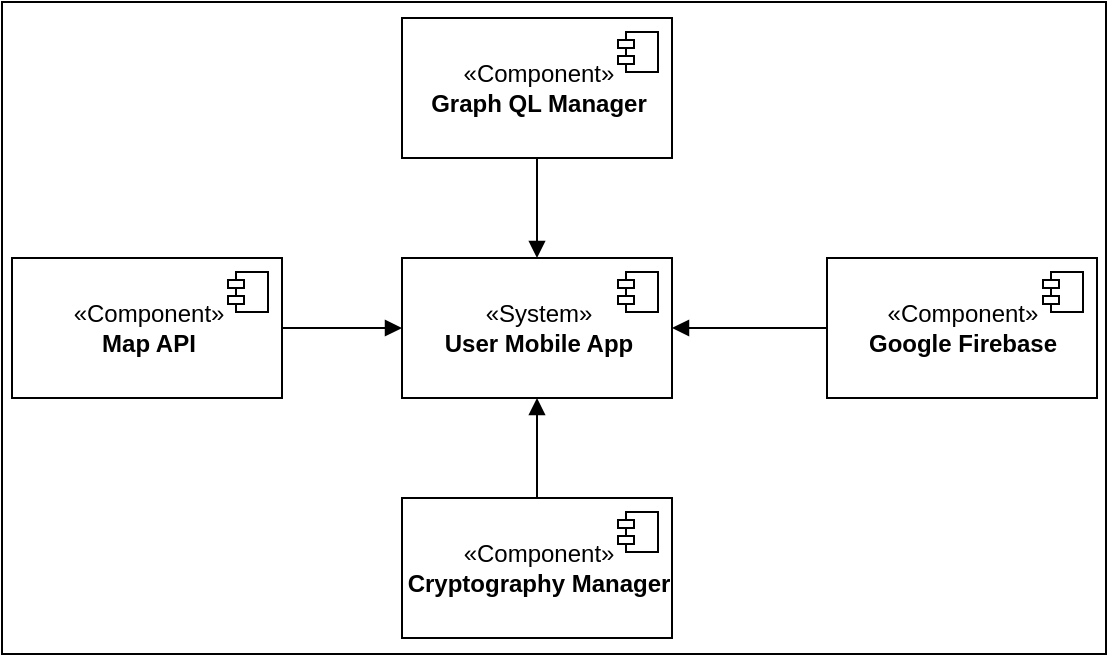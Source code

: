 <mxfile version="12.3.8" type="device" pages="12"><diagram name="User Mobile App" id="c4acf3e9-155e-7222-9cf6-157b1a14988f"><mxGraphModel dx="1210" dy="634" grid="1" gridSize="10" guides="1" tooltips="1" connect="1" arrows="1" fold="1" page="1" pageScale="1" pageWidth="850" pageHeight="1100" background="#ffffff" math="0" shadow="0"><root><mxCell id="0"/><mxCell id="1" parent="0"/><mxCell id="H0kRj5TXKPeF5UX0eho1-12" value="" style="rounded=0;whiteSpace=wrap;html=1;" vertex="1" parent="1"><mxGeometry x="10" y="30" width="552" height="326" as="geometry"/></mxCell><mxCell id="H0kRj5TXKPeF5UX0eho1-1" value="«System»&lt;br&gt;&lt;b&gt;User Mobile App&lt;/b&gt;" style="html=1;" vertex="1" parent="1"><mxGeometry x="210" y="158" width="135" height="70" as="geometry"/></mxCell><mxCell id="H0kRj5TXKPeF5UX0eho1-2" value="" style="shape=component;jettyWidth=8;jettyHeight=4;" vertex="1" parent="H0kRj5TXKPeF5UX0eho1-1"><mxGeometry x="1" width="20" height="20" relative="1" as="geometry"><mxPoint x="-27" y="7" as="offset"/></mxGeometry></mxCell><mxCell id="H0kRj5TXKPeF5UX0eho1-3" value="«Component»&lt;br&gt;&lt;b&gt;Map API&lt;/b&gt;" style="html=1;" vertex="1" parent="1"><mxGeometry x="15" y="158" width="135" height="70" as="geometry"/></mxCell><mxCell id="H0kRj5TXKPeF5UX0eho1-4" value="" style="shape=component;jettyWidth=8;jettyHeight=4;" vertex="1" parent="H0kRj5TXKPeF5UX0eho1-3"><mxGeometry x="1" width="20" height="20" relative="1" as="geometry"><mxPoint x="-27" y="7" as="offset"/></mxGeometry></mxCell><mxCell id="H0kRj5TXKPeF5UX0eho1-5" value="" style="html=1;verticalAlign=bottom;endArrow=block;" edge="1" parent="1" source="H0kRj5TXKPeF5UX0eho1-3" target="H0kRj5TXKPeF5UX0eho1-1"><mxGeometry x="1" y="160" width="80" relative="1" as="geometry"><mxPoint x="200" y="193" as="sourcePoint"/><mxPoint x="280" y="193" as="targetPoint"/><mxPoint x="160" y="150" as="offset"/></mxGeometry></mxCell><mxCell id="H0kRj5TXKPeF5UX0eho1-6" value="«Component»&lt;br&gt;&lt;b&gt;Cryptography Manager&lt;/b&gt;" style="html=1;" vertex="1" parent="1"><mxGeometry x="210" y="278" width="135" height="70" as="geometry"/></mxCell><mxCell id="H0kRj5TXKPeF5UX0eho1-7" value="" style="shape=component;jettyWidth=8;jettyHeight=4;" vertex="1" parent="H0kRj5TXKPeF5UX0eho1-6"><mxGeometry x="1" width="20" height="20" relative="1" as="geometry"><mxPoint x="-27" y="7" as="offset"/></mxGeometry></mxCell><mxCell id="H0kRj5TXKPeF5UX0eho1-8" value="" style="html=1;verticalAlign=bottom;endArrow=block;" edge="1" parent="1" source="H0kRj5TXKPeF5UX0eho1-6" target="H0kRj5TXKPeF5UX0eho1-1"><mxGeometry x="1" y="160" width="80" relative="1" as="geometry"><mxPoint x="160" y="203" as="sourcePoint"/><mxPoint x="220" y="203" as="targetPoint"/><mxPoint x="160" y="150" as="offset"/></mxGeometry></mxCell><mxCell id="H0kRj5TXKPeF5UX0eho1-9" value="«Component»&lt;br&gt;&lt;b&gt;Google Firebase&lt;/b&gt;" style="html=1;" vertex="1" parent="1"><mxGeometry x="422.5" y="158" width="135" height="70" as="geometry"/></mxCell><mxCell id="H0kRj5TXKPeF5UX0eho1-10" value="" style="shape=component;jettyWidth=8;jettyHeight=4;" vertex="1" parent="H0kRj5TXKPeF5UX0eho1-9"><mxGeometry x="1" width="20" height="20" relative="1" as="geometry"><mxPoint x="-27" y="7" as="offset"/></mxGeometry></mxCell><mxCell id="H0kRj5TXKPeF5UX0eho1-11" value="" style="html=1;verticalAlign=bottom;endArrow=block;" edge="1" parent="1" source="H0kRj5TXKPeF5UX0eho1-9" target="H0kRj5TXKPeF5UX0eho1-1"><mxGeometry x="1" y="160" width="80" relative="1" as="geometry"><mxPoint x="420" y="298" as="sourcePoint"/><mxPoint x="480" y="298" as="targetPoint"/><mxPoint x="160" y="150" as="offset"/></mxGeometry></mxCell><mxCell id="r4Swn4mJvFZmeLemt_uO-1" value="«Component»&lt;br&gt;&lt;b&gt;Graph QL Manager&lt;/b&gt;" style="html=1;" vertex="1" parent="1"><mxGeometry x="210" y="38" width="135" height="70" as="geometry"/></mxCell><mxCell id="r4Swn4mJvFZmeLemt_uO-2" value="" style="shape=component;jettyWidth=8;jettyHeight=4;" vertex="1" parent="r4Swn4mJvFZmeLemt_uO-1"><mxGeometry x="1" width="20" height="20" relative="1" as="geometry"><mxPoint x="-27" y="7" as="offset"/></mxGeometry></mxCell><mxCell id="r4Swn4mJvFZmeLemt_uO-3" value="" style="html=1;verticalAlign=bottom;endArrow=block;" edge="1" parent="1" source="r4Swn4mJvFZmeLemt_uO-1" target="H0kRj5TXKPeF5UX0eho1-1"><mxGeometry x="1" y="160" width="80" relative="1" as="geometry"><mxPoint x="160" y="-37" as="sourcePoint"/><mxPoint x="277.5" y="-12" as="targetPoint"/><mxPoint x="160" y="150" as="offset"/></mxGeometry></mxCell></root></mxGraphModel></diagram><diagram id="Jp4hVk8Krec627s_CMEO" name="Authority Web App"><mxGraphModel dx="1210" dy="-474" grid="1" gridSize="10" guides="1" tooltips="1" connect="1" arrows="1" fold="1" page="1" pageScale="1" pageWidth="827" pageHeight="1169" math="0" shadow="0"><root><mxCell id="9VCMCMLRlO4FE40dHToi-0"/><mxCell id="9VCMCMLRlO4FE40dHToi-1" parent="9VCMCMLRlO4FE40dHToi-0"/><mxCell id="OgFhFVjMi0XQBXTMRWv8-0" value="" style="rounded=0;whiteSpace=wrap;html=1;" vertex="1" parent="9VCMCMLRlO4FE40dHToi-1"><mxGeometry x="23" y="1338" width="530" height="90" as="geometry"/></mxCell><mxCell id="OgFhFVjMi0XQBXTMRWv8-1" value="«System»&lt;br&gt;&lt;b&gt;Authority Web App&lt;/b&gt;" style="html=1;" vertex="1" parent="9VCMCMLRlO4FE40dHToi-1"><mxGeometry x="220" y="1348" width="135" height="70" as="geometry"/></mxCell><mxCell id="OgFhFVjMi0XQBXTMRWv8-2" value="" style="shape=component;jettyWidth=8;jettyHeight=4;" vertex="1" parent="OgFhFVjMi0XQBXTMRWv8-1"><mxGeometry x="1" width="20" height="20" relative="1" as="geometry"><mxPoint x="-27" y="7" as="offset"/></mxGeometry></mxCell><mxCell id="OgFhFVjMi0XQBXTMRWv8-6" value="«Component»&lt;br&gt;&lt;b&gt;Cryptography Manager&lt;/b&gt;" style="html=1;" vertex="1" parent="9VCMCMLRlO4FE40dHToi-1"><mxGeometry x="30" y="1348" width="135" height="70" as="geometry"/></mxCell><mxCell id="OgFhFVjMi0XQBXTMRWv8-7" value="" style="shape=component;jettyWidth=8;jettyHeight=4;" vertex="1" parent="OgFhFVjMi0XQBXTMRWv8-6"><mxGeometry x="1" width="20" height="20" relative="1" as="geometry"><mxPoint x="-27" y="7" as="offset"/></mxGeometry></mxCell><mxCell id="OgFhFVjMi0XQBXTMRWv8-8" value="" style="html=1;verticalAlign=bottom;endArrow=block;" edge="1" parent="9VCMCMLRlO4FE40dHToi-1" source="OgFhFVjMi0XQBXTMRWv8-6" target="OgFhFVjMi0XQBXTMRWv8-1"><mxGeometry x="1" y="160" width="80" relative="1" as="geometry"><mxPoint x="170" y="1393" as="sourcePoint"/><mxPoint x="230" y="1393" as="targetPoint"/><mxPoint x="160" y="150" as="offset"/></mxGeometry></mxCell><mxCell id="OgFhFVjMi0XQBXTMRWv8-12" value="«Component»&lt;br&gt;&lt;b&gt;Graph QL Manager&lt;/b&gt;" style="html=1;" vertex="1" parent="9VCMCMLRlO4FE40dHToi-1"><mxGeometry x="410" y="1348" width="135" height="70" as="geometry"/></mxCell><mxCell id="OgFhFVjMi0XQBXTMRWv8-13" value="" style="shape=component;jettyWidth=8;jettyHeight=4;" vertex="1" parent="OgFhFVjMi0XQBXTMRWv8-12"><mxGeometry x="1" width="20" height="20" relative="1" as="geometry"><mxPoint x="-27" y="7" as="offset"/></mxGeometry></mxCell><mxCell id="OgFhFVjMi0XQBXTMRWv8-14" value="" style="html=1;verticalAlign=bottom;endArrow=block;" edge="1" parent="9VCMCMLRlO4FE40dHToi-1" source="OgFhFVjMi0XQBXTMRWv8-12" target="OgFhFVjMi0XQBXTMRWv8-1"><mxGeometry x="1" y="160" width="80" relative="1" as="geometry"><mxPoint x="170" y="1153" as="sourcePoint"/><mxPoint x="287.5" y="1178" as="targetPoint"/><mxPoint x="160" y="150" as="offset"/></mxGeometry></mxCell></root></mxGraphModel></diagram><diagram id="F_fK1R2cmY4ML2AlqBHQ" name="Application Server"><mxGraphModel dx="1210" dy="695" grid="1" gridSize="10" guides="1" tooltips="1" connect="1" arrows="1" fold="1" page="1" pageScale="1" pageWidth="827" pageHeight="1169" math="0" shadow="0"><root><mxCell id="RcVyox0m4Nc2N6bfPyxd-0"/><mxCell id="RcVyox0m4Nc2N6bfPyxd-1" parent="RcVyox0m4Nc2N6bfPyxd-0"/><mxCell id="RcVyox0m4Nc2N6bfPyxd-2" value="" style="rounded=0;whiteSpace=wrap;html=1;" vertex="1" parent="RcVyox0m4Nc2N6bfPyxd-1"><mxGeometry x="10" y="2" width="552" height="326" as="geometry"/></mxCell><mxCell id="RcVyox0m4Nc2N6bfPyxd-3" value="«System»&lt;br&gt;&lt;b&gt;Application Server&lt;/b&gt;" style="html=1;" vertex="1" parent="RcVyox0m4Nc2N6bfPyxd-1"><mxGeometry x="218.5" y="137" width="135" height="70" as="geometry"/></mxCell><mxCell id="RcVyox0m4Nc2N6bfPyxd-4" value="" style="shape=component;jettyWidth=8;jettyHeight=4;" vertex="1" parent="RcVyox0m4Nc2N6bfPyxd-3"><mxGeometry x="1" width="20" height="20" relative="1" as="geometry"><mxPoint x="-27" y="7" as="offset"/></mxGeometry></mxCell><mxCell id="RcVyox0m4Nc2N6bfPyxd-5" value="«Component»&lt;br&gt;&lt;b&gt;Map API&lt;/b&gt;" style="html=1;" vertex="1" parent="RcVyox0m4Nc2N6bfPyxd-1"><mxGeometry x="15" y="90" width="135" height="70" as="geometry"/></mxCell><mxCell id="RcVyox0m4Nc2N6bfPyxd-6" value="" style="shape=component;jettyWidth=8;jettyHeight=4;" vertex="1" parent="RcVyox0m4Nc2N6bfPyxd-5"><mxGeometry x="1" width="20" height="20" relative="1" as="geometry"><mxPoint x="-27" y="7" as="offset"/></mxGeometry></mxCell><mxCell id="RcVyox0m4Nc2N6bfPyxd-7" value="" style="html=1;verticalAlign=bottom;endArrow=block;" edge="1" parent="RcVyox0m4Nc2N6bfPyxd-1" source="RcVyox0m4Nc2N6bfPyxd-5" target="RcVyox0m4Nc2N6bfPyxd-3"><mxGeometry x="1" y="160" width="80" relative="1" as="geometry"><mxPoint x="200" y="163" as="sourcePoint"/><mxPoint x="280" y="163" as="targetPoint"/><mxPoint x="160" y="150" as="offset"/></mxGeometry></mxCell><mxCell id="RcVyox0m4Nc2N6bfPyxd-8" value="«Component»&lt;br&gt;&lt;b&gt;Cryptography Manager&lt;/b&gt;" style="html=1;" vertex="1" parent="RcVyox0m4Nc2N6bfPyxd-1"><mxGeometry x="218.5" y="250" width="135" height="70" as="geometry"/></mxCell><mxCell id="RcVyox0m4Nc2N6bfPyxd-9" value="" style="shape=component;jettyWidth=8;jettyHeight=4;" vertex="1" parent="RcVyox0m4Nc2N6bfPyxd-8"><mxGeometry x="1" width="20" height="20" relative="1" as="geometry"><mxPoint x="-27" y="7" as="offset"/></mxGeometry></mxCell><mxCell id="RcVyox0m4Nc2N6bfPyxd-10" value="" style="html=1;verticalAlign=bottom;endArrow=block;" edge="1" parent="RcVyox0m4Nc2N6bfPyxd-1" source="RcVyox0m4Nc2N6bfPyxd-8" target="RcVyox0m4Nc2N6bfPyxd-3"><mxGeometry x="1" y="160" width="80" relative="1" as="geometry"><mxPoint x="160" y="173" as="sourcePoint"/><mxPoint x="220" y="173" as="targetPoint"/><mxPoint x="160" y="150" as="offset"/></mxGeometry></mxCell><mxCell id="RcVyox0m4Nc2N6bfPyxd-11" value="«Component»&lt;br&gt;&lt;b&gt;Google Firebase&lt;/b&gt;" style="html=1;" vertex="1" parent="RcVyox0m4Nc2N6bfPyxd-1"><mxGeometry x="422" y="90" width="135" height="70" as="geometry"/></mxCell><mxCell id="RcVyox0m4Nc2N6bfPyxd-12" value="" style="shape=component;jettyWidth=8;jettyHeight=4;" vertex="1" parent="RcVyox0m4Nc2N6bfPyxd-11"><mxGeometry x="1" width="20" height="20" relative="1" as="geometry"><mxPoint x="-27" y="7" as="offset"/></mxGeometry></mxCell><mxCell id="RcVyox0m4Nc2N6bfPyxd-13" value="" style="html=1;verticalAlign=bottom;endArrow=block;" edge="1" parent="RcVyox0m4Nc2N6bfPyxd-1" source="RcVyox0m4Nc2N6bfPyxd-11" target="RcVyox0m4Nc2N6bfPyxd-3"><mxGeometry x="1" y="160" width="80" relative="1" as="geometry"><mxPoint x="420" y="268" as="sourcePoint"/><mxPoint x="480" y="268" as="targetPoint"/><mxPoint x="160" y="150" as="offset"/></mxGeometry></mxCell><mxCell id="RcVyox0m4Nc2N6bfPyxd-14" value="«Component»&lt;br&gt;&lt;b&gt;Graph QL Manager&lt;/b&gt;" style="html=1;" vertex="1" parent="RcVyox0m4Nc2N6bfPyxd-1"><mxGeometry x="277" y="8" width="135" height="70" as="geometry"/></mxCell><mxCell id="RcVyox0m4Nc2N6bfPyxd-15" value="" style="shape=component;jettyWidth=8;jettyHeight=4;" vertex="1" parent="RcVyox0m4Nc2N6bfPyxd-14"><mxGeometry x="1" width="20" height="20" relative="1" as="geometry"><mxPoint x="-27" y="7" as="offset"/></mxGeometry></mxCell><mxCell id="RcVyox0m4Nc2N6bfPyxd-16" value="" style="html=1;verticalAlign=bottom;endArrow=block;" edge="1" parent="RcVyox0m4Nc2N6bfPyxd-1" source="RcVyox0m4Nc2N6bfPyxd-14" target="RcVyox0m4Nc2N6bfPyxd-3"><mxGeometry x="1" y="160" width="80" relative="1" as="geometry"><mxPoint x="160" y="-67" as="sourcePoint"/><mxPoint x="277.5" y="-42" as="targetPoint"/><mxPoint x="160" y="150" as="offset"/></mxGeometry></mxCell><mxCell id="RcVyox0m4Nc2N6bfPyxd-17" value="«Component»&lt;br&gt;&lt;b&gt;Certification Verifier&lt;/b&gt;" style="html=1;" vertex="1" parent="RcVyox0m4Nc2N6bfPyxd-1"><mxGeometry x="422" y="172" width="135" height="70" as="geometry"/></mxCell><mxCell id="RcVyox0m4Nc2N6bfPyxd-18" value="" style="shape=component;jettyWidth=8;jettyHeight=4;" vertex="1" parent="RcVyox0m4Nc2N6bfPyxd-17"><mxGeometry x="1" width="20" height="20" relative="1" as="geometry"><mxPoint x="-27" y="7" as="offset"/></mxGeometry></mxCell><mxCell id="RcVyox0m4Nc2N6bfPyxd-19" value="«Component»&lt;br&gt;&lt;b&gt;SPID&lt;/b&gt;" style="html=1;" vertex="1" parent="RcVyox0m4Nc2N6bfPyxd-1"><mxGeometry x="15" y="8" width="125" height="70" as="geometry"/></mxCell><mxCell id="RcVyox0m4Nc2N6bfPyxd-20" value="" style="shape=component;jettyWidth=8;jettyHeight=4;" vertex="1" parent="RcVyox0m4Nc2N6bfPyxd-19"><mxGeometry x="1" width="20" height="20" relative="1" as="geometry"><mxPoint x="-27" y="7" as="offset"/></mxGeometry></mxCell><mxCell id="RcVyox0m4Nc2N6bfPyxd-21" value="«Component»&lt;br&gt;&lt;b&gt;Licence Plate Verifier&lt;/b&gt;" style="html=1;" vertex="1" parent="RcVyox0m4Nc2N6bfPyxd-1"><mxGeometry x="15" y="172" width="135" height="70" as="geometry"/></mxCell><mxCell id="RcVyox0m4Nc2N6bfPyxd-22" value="" style="shape=component;jettyWidth=8;jettyHeight=4;" vertex="1" parent="RcVyox0m4Nc2N6bfPyxd-21"><mxGeometry x="1" width="20" height="20" relative="1" as="geometry"><mxPoint x="-27" y="7" as="offset"/></mxGeometry></mxCell><mxCell id="RcVyox0m4Nc2N6bfPyxd-23" value="«Component»&lt;br&gt;&lt;b&gt;Police State Verifier API&lt;/b&gt;" style="html=1;" vertex="1" parent="RcVyox0m4Nc2N6bfPyxd-1"><mxGeometry x="15" y="253" width="135" height="70" as="geometry"/></mxCell><mxCell id="RcVyox0m4Nc2N6bfPyxd-24" value="" style="shape=component;jettyWidth=8;jettyHeight=4;" vertex="1" parent="RcVyox0m4Nc2N6bfPyxd-23"><mxGeometry x="1" width="20" height="20" relative="1" as="geometry"><mxPoint x="-27" y="7" as="offset"/></mxGeometry></mxCell><mxCell id="RcVyox0m4Nc2N6bfPyxd-25" value="«Component»&lt;br&gt;&lt;b&gt;DB Request&lt;/b&gt;" style="html=1;" vertex="1" parent="RcVyox0m4Nc2N6bfPyxd-1"><mxGeometry x="422" y="8" width="135" height="70" as="geometry"/></mxCell><mxCell id="RcVyox0m4Nc2N6bfPyxd-26" value="" style="shape=component;jettyWidth=8;jettyHeight=4;" vertex="1" parent="RcVyox0m4Nc2N6bfPyxd-25"><mxGeometry x="1" width="20" height="20" relative="1" as="geometry"><mxPoint x="-27" y="7" as="offset"/></mxGeometry></mxCell><mxCell id="RcVyox0m4Nc2N6bfPyxd-27" value="«Component»&lt;br&gt;&lt;b&gt;AU10TIX&lt;/b&gt;" style="html=1;" vertex="1" parent="RcVyox0m4Nc2N6bfPyxd-1"><mxGeometry x="150" y="8" width="115" height="70" as="geometry"/></mxCell><mxCell id="RcVyox0m4Nc2N6bfPyxd-28" value="" style="shape=component;jettyWidth=8;jettyHeight=4;" vertex="1" parent="RcVyox0m4Nc2N6bfPyxd-27"><mxGeometry x="1" width="20" height="20" relative="1" as="geometry"><mxPoint x="-27" y="7" as="offset"/></mxGeometry></mxCell><mxCell id="RcVyox0m4Nc2N6bfPyxd-29" value="«Component»&lt;br&gt;&lt;b&gt;Municipality Data&lt;/b&gt;" style="html=1;" vertex="1" parent="RcVyox0m4Nc2N6bfPyxd-1"><mxGeometry x="422" y="254" width="135" height="70" as="geometry"/></mxCell><mxCell id="RcVyox0m4Nc2N6bfPyxd-30" value="" style="shape=component;jettyWidth=8;jettyHeight=4;" vertex="1" parent="RcVyox0m4Nc2N6bfPyxd-29"><mxGeometry x="1" width="20" height="20" relative="1" as="geometry"><mxPoint x="-27" y="7" as="offset"/></mxGeometry></mxCell><mxCell id="RcVyox0m4Nc2N6bfPyxd-31" value="" style="html=1;verticalAlign=bottom;endArrow=block;" edge="1" parent="RcVyox0m4Nc2N6bfPyxd-1" source="RcVyox0m4Nc2N6bfPyxd-25" target="RcVyox0m4Nc2N6bfPyxd-3"><mxGeometry x="1" y="160" width="80" relative="1" as="geometry"><mxPoint x="334.958" y="88" as="sourcePoint"/><mxPoint x="307.042" y="138" as="targetPoint"/><mxPoint x="160" y="150" as="offset"/></mxGeometry></mxCell><mxCell id="RcVyox0m4Nc2N6bfPyxd-32" value="" style="html=1;verticalAlign=bottom;endArrow=block;" edge="1" parent="RcVyox0m4Nc2N6bfPyxd-1" source="RcVyox0m4Nc2N6bfPyxd-27" target="RcVyox0m4Nc2N6bfPyxd-3"><mxGeometry x="1" y="160" width="80" relative="1" as="geometry"><mxPoint x="344.958" y="98" as="sourcePoint"/><mxPoint x="317.042" y="148" as="targetPoint"/><mxPoint x="160" y="150" as="offset"/></mxGeometry></mxCell><mxCell id="RcVyox0m4Nc2N6bfPyxd-33" value="" style="html=1;verticalAlign=bottom;endArrow=block;" edge="1" parent="RcVyox0m4Nc2N6bfPyxd-1" source="RcVyox0m4Nc2N6bfPyxd-19" target="RcVyox0m4Nc2N6bfPyxd-3"><mxGeometry x="1" y="160" width="80" relative="1" as="geometry"><mxPoint x="354.958" y="108" as="sourcePoint"/><mxPoint x="327.042" y="158" as="targetPoint"/><mxPoint x="160" y="150" as="offset"/></mxGeometry></mxCell><mxCell id="RcVyox0m4Nc2N6bfPyxd-34" value="" style="html=1;verticalAlign=bottom;endArrow=block;" edge="1" parent="RcVyox0m4Nc2N6bfPyxd-1" source="RcVyox0m4Nc2N6bfPyxd-17" target="RcVyox0m4Nc2N6bfPyxd-3"><mxGeometry x="1" y="160" width="80" relative="1" as="geometry"><mxPoint x="364.958" y="118" as="sourcePoint"/><mxPoint x="337.042" y="168" as="targetPoint"/><mxPoint x="160" y="150" as="offset"/></mxGeometry></mxCell><mxCell id="RcVyox0m4Nc2N6bfPyxd-35" value="" style="html=1;verticalAlign=bottom;endArrow=block;" edge="1" parent="RcVyox0m4Nc2N6bfPyxd-1" source="RcVyox0m4Nc2N6bfPyxd-29" target="RcVyox0m4Nc2N6bfPyxd-3"><mxGeometry x="1" y="160" width="80" relative="1" as="geometry"><mxPoint x="374.958" y="128" as="sourcePoint"/><mxPoint x="347.042" y="178" as="targetPoint"/><mxPoint x="160" y="150" as="offset"/></mxGeometry></mxCell><mxCell id="RcVyox0m4Nc2N6bfPyxd-36" value="" style="html=1;verticalAlign=bottom;endArrow=block;" edge="1" parent="RcVyox0m4Nc2N6bfPyxd-1" source="RcVyox0m4Nc2N6bfPyxd-23" target="RcVyox0m4Nc2N6bfPyxd-3"><mxGeometry x="1" y="160" width="80" relative="1" as="geometry"><mxPoint x="384.958" y="138" as="sourcePoint"/><mxPoint x="357.042" y="188" as="targetPoint"/><mxPoint x="160" y="150" as="offset"/></mxGeometry></mxCell><mxCell id="RcVyox0m4Nc2N6bfPyxd-37" value="" style="html=1;verticalAlign=bottom;endArrow=block;" edge="1" parent="RcVyox0m4Nc2N6bfPyxd-1" source="RcVyox0m4Nc2N6bfPyxd-21" target="RcVyox0m4Nc2N6bfPyxd-3"><mxGeometry x="1" y="160" width="80" relative="1" as="geometry"><mxPoint x="394.958" y="148" as="sourcePoint"/><mxPoint x="367.042" y="198" as="targetPoint"/><mxPoint x="160" y="150" as="offset"/></mxGeometry></mxCell></root></mxGraphModel></diagram><diagram id="cyPqu4yAPmG0bb5vhOM8" name="Graph QL"><mxGraphModel dx="1210" dy="695" grid="1" gridSize="10" guides="1" tooltips="1" connect="1" arrows="1" fold="1" page="1" pageScale="1" pageWidth="827" pageHeight="1169" math="0" shadow="0"><root><mxCell id="Dh6DxO4tWyMPdMiTo54s-0"/><mxCell id="Dh6DxO4tWyMPdMiTo54s-1" parent="Dh6DxO4tWyMPdMiTo54s-0"/><mxCell id="uOyP5I1mt1FEH_CFXQU_-0" value="" style="rounded=0;whiteSpace=wrap;html=1;" vertex="1" parent="Dh6DxO4tWyMPdMiTo54s-1"><mxGeometry x="7" y="30" width="540" height="326" as="geometry"/></mxCell><mxCell id="uOyP5I1mt1FEH_CFXQU_-1" value="«Component»&lt;br&gt;&lt;b&gt;Graph QL Manager&lt;/b&gt;" style="html=1;" vertex="1" parent="Dh6DxO4tWyMPdMiTo54s-1"><mxGeometry x="210" y="158" width="135" height="70" as="geometry"/></mxCell><mxCell id="uOyP5I1mt1FEH_CFXQU_-2" value="" style="shape=component;jettyWidth=8;jettyHeight=4;" vertex="1" parent="uOyP5I1mt1FEH_CFXQU_-1"><mxGeometry x="1" width="20" height="20" relative="1" as="geometry"><mxPoint x="-27" y="7" as="offset"/></mxGeometry></mxCell><mxCell id="uOyP5I1mt1FEH_CFXQU_-3" value="«System»&lt;br&gt;&lt;b&gt;Application Server&lt;/b&gt;" style="html=1;" vertex="1" parent="Dh6DxO4tWyMPdMiTo54s-1"><mxGeometry x="15" y="158" width="135" height="70" as="geometry"/></mxCell><mxCell id="uOyP5I1mt1FEH_CFXQU_-4" value="" style="shape=component;jettyWidth=8;jettyHeight=4;" vertex="1" parent="uOyP5I1mt1FEH_CFXQU_-3"><mxGeometry x="1" width="20" height="20" relative="1" as="geometry"><mxPoint x="-27" y="7" as="offset"/></mxGeometry></mxCell><mxCell id="uOyP5I1mt1FEH_CFXQU_-6" value="«System»&lt;br&gt;&lt;b&gt;User Mobile App&lt;/b&gt;" style="html=1;" vertex="1" parent="Dh6DxO4tWyMPdMiTo54s-1"><mxGeometry x="210" y="278" width="135" height="70" as="geometry"/></mxCell><mxCell id="uOyP5I1mt1FEH_CFXQU_-7" value="" style="shape=component;jettyWidth=8;jettyHeight=4;" vertex="1" parent="uOyP5I1mt1FEH_CFXQU_-6"><mxGeometry x="1" width="20" height="20" relative="1" as="geometry"><mxPoint x="-27" y="7" as="offset"/></mxGeometry></mxCell><mxCell id="uOyP5I1mt1FEH_CFXQU_-9" value="«Subsystemt»&lt;br&gt;&lt;b&gt;DBMS&lt;/b&gt;" style="html=1;" vertex="1" parent="Dh6DxO4tWyMPdMiTo54s-1"><mxGeometry x="405" y="158" width="135" height="70" as="geometry"/></mxCell><mxCell id="uOyP5I1mt1FEH_CFXQU_-10" value="" style="shape=component;jettyWidth=8;jettyHeight=4;" vertex="1" parent="uOyP5I1mt1FEH_CFXQU_-9"><mxGeometry x="1" width="20" height="20" relative="1" as="geometry"><mxPoint x="-27" y="7" as="offset"/></mxGeometry></mxCell><mxCell id="uOyP5I1mt1FEH_CFXQU_-12" value="«System»&lt;br&gt;&lt;b&gt;Authority Web App&lt;/b&gt;" style="html=1;" vertex="1" parent="Dh6DxO4tWyMPdMiTo54s-1"><mxGeometry x="210" y="38" width="135" height="70" as="geometry"/></mxCell><mxCell id="uOyP5I1mt1FEH_CFXQU_-13" value="" style="shape=component;jettyWidth=8;jettyHeight=4;" vertex="1" parent="uOyP5I1mt1FEH_CFXQU_-12"><mxGeometry x="1" width="20" height="20" relative="1" as="geometry"><mxPoint x="-27" y="7" as="offset"/></mxGeometry></mxCell><mxCell id="x_555sSZBKgAXp-_3nyk-0" value="" style="endArrow=classic;html=1;" edge="1" parent="Dh6DxO4tWyMPdMiTo54s-1" source="uOyP5I1mt1FEH_CFXQU_-1" target="uOyP5I1mt1FEH_CFXQU_-6"><mxGeometry width="50" height="50" relative="1" as="geometry"><mxPoint x="-110" y="180" as="sourcePoint"/><mxPoint x="-60" y="130" as="targetPoint"/></mxGeometry></mxCell><mxCell id="x_555sSZBKgAXp-_3nyk-1" value="" style="endArrow=classic;html=1;" edge="1" parent="Dh6DxO4tWyMPdMiTo54s-1" source="uOyP5I1mt1FEH_CFXQU_-1" target="uOyP5I1mt1FEH_CFXQU_-9"><mxGeometry width="50" height="50" relative="1" as="geometry"><mxPoint x="-100" y="190" as="sourcePoint"/><mxPoint x="-50" y="140" as="targetPoint"/></mxGeometry></mxCell><mxCell id="x_555sSZBKgAXp-_3nyk-2" value="" style="endArrow=classic;html=1;" edge="1" parent="Dh6DxO4tWyMPdMiTo54s-1" source="uOyP5I1mt1FEH_CFXQU_-1" target="uOyP5I1mt1FEH_CFXQU_-12"><mxGeometry width="50" height="50" relative="1" as="geometry"><mxPoint x="-90" y="200" as="sourcePoint"/><mxPoint x="-40" y="150" as="targetPoint"/></mxGeometry></mxCell><mxCell id="x_555sSZBKgAXp-_3nyk-3" value="" style="endArrow=classic;html=1;" edge="1" parent="Dh6DxO4tWyMPdMiTo54s-1" source="uOyP5I1mt1FEH_CFXQU_-1" target="uOyP5I1mt1FEH_CFXQU_-3"><mxGeometry width="50" height="50" relative="1" as="geometry"><mxPoint x="-80" y="210" as="sourcePoint"/><mxPoint x="-30" y="160" as="targetPoint"/></mxGeometry></mxCell></root></mxGraphModel></diagram><diagram id="2CKZxuGgiLZMgf627w7W" name="Google Firebase"><mxGraphModel dx="1210" dy="-474" grid="1" gridSize="10" guides="1" tooltips="1" connect="1" arrows="1" fold="1" page="1" pageScale="1" pageWidth="827" pageHeight="1169" math="0" shadow="0"><root><mxCell id="BSZ_hOToc-W5emC3thAe-0"/><mxCell id="BSZ_hOToc-W5emC3thAe-1" parent="BSZ_hOToc-W5emC3thAe-0"/><mxCell id="URMOB3d0ekbqZTlcX43q-0" value="" style="rounded=0;whiteSpace=wrap;html=1;" vertex="1" parent="BSZ_hOToc-W5emC3thAe-1"><mxGeometry x="23" y="1338" width="337" height="90" as="geometry"/></mxCell><mxCell id="URMOB3d0ekbqZTlcX43q-1" value="«Component»&lt;br&gt;&lt;b&gt;Notification Manager&lt;/b&gt;" style="html=1;" vertex="1" parent="BSZ_hOToc-W5emC3thAe-1"><mxGeometry x="220" y="1348" width="135" height="70" as="geometry"/></mxCell><mxCell id="URMOB3d0ekbqZTlcX43q-2" value="" style="shape=component;jettyWidth=8;jettyHeight=4;" vertex="1" parent="URMOB3d0ekbqZTlcX43q-1"><mxGeometry x="1" width="20" height="20" relative="1" as="geometry"><mxPoint x="-27" y="7" as="offset"/></mxGeometry></mxCell><mxCell id="URMOB3d0ekbqZTlcX43q-3" value="«Component»&lt;br&gt;&lt;b&gt;Google Firebase&lt;/b&gt;" style="html=1;" vertex="1" parent="BSZ_hOToc-W5emC3thAe-1"><mxGeometry x="30" y="1348" width="135" height="70" as="geometry"/></mxCell><mxCell id="URMOB3d0ekbqZTlcX43q-4" value="" style="shape=component;jettyWidth=8;jettyHeight=4;" vertex="1" parent="URMOB3d0ekbqZTlcX43q-3"><mxGeometry x="1" width="20" height="20" relative="1" as="geometry"><mxPoint x="-27" y="7" as="offset"/></mxGeometry></mxCell><mxCell id="URMOB3d0ekbqZTlcX43q-5" value="" style="html=1;verticalAlign=bottom;endArrow=block;" edge="1" parent="BSZ_hOToc-W5emC3thAe-1" source="URMOB3d0ekbqZTlcX43q-3" target="URMOB3d0ekbqZTlcX43q-1"><mxGeometry x="1" y="160" width="80" relative="1" as="geometry"><mxPoint x="170" y="1393" as="sourcePoint"/><mxPoint x="230" y="1393" as="targetPoint"/><mxPoint x="160" y="150" as="offset"/></mxGeometry></mxCell></root></mxGraphModel></diagram><diagram id="WvY80LD9NQpkSabhdsGi" name="Notification Manager"><mxGraphModel dx="1210" dy="695" grid="1" gridSize="10" guides="1" tooltips="1" connect="1" arrows="1" fold="1" page="1" pageScale="1" pageWidth="827" pageHeight="1169" math="0" shadow="0"><root><mxCell id="tkGUYRc0PSVKzyCrf7v7-0"/><mxCell id="tkGUYRc0PSVKzyCrf7v7-1" parent="tkGUYRc0PSVKzyCrf7v7-0"/><mxCell id="OF9agcZZipQuLQMVb6Uo-0" value="" style="rounded=0;whiteSpace=wrap;html=1;" vertex="1" parent="tkGUYRc0PSVKzyCrf7v7-1"><mxGeometry x="7" y="33" width="540" height="200" as="geometry"/></mxCell><mxCell id="OF9agcZZipQuLQMVb6Uo-1" value="«Component»&lt;br&gt;&lt;b&gt;Notification Manager&lt;/b&gt;" style="html=1;" vertex="1" parent="tkGUYRc0PSVKzyCrf7v7-1"><mxGeometry x="210" y="158" width="135" height="70" as="geometry"/></mxCell><mxCell id="OF9agcZZipQuLQMVb6Uo-2" value="" style="shape=component;jettyWidth=8;jettyHeight=4;" vertex="1" parent="OF9agcZZipQuLQMVb6Uo-1"><mxGeometry x="1" width="20" height="20" relative="1" as="geometry"><mxPoint x="-27" y="7" as="offset"/></mxGeometry></mxCell><mxCell id="OF9agcZZipQuLQMVb6Uo-3" value="«Component»&lt;br&gt;&lt;b&gt;Violation Manager&lt;/b&gt;" style="html=1;" vertex="1" parent="tkGUYRc0PSVKzyCrf7v7-1"><mxGeometry x="15" y="158" width="135" height="70" as="geometry"/></mxCell><mxCell id="OF9agcZZipQuLQMVb6Uo-4" value="" style="shape=component;jettyWidth=8;jettyHeight=4;" vertex="1" parent="OF9agcZZipQuLQMVb6Uo-3"><mxGeometry x="1" width="20" height="20" relative="1" as="geometry"><mxPoint x="-27" y="7" as="offset"/></mxGeometry></mxCell><mxCell id="OF9agcZZipQuLQMVb6Uo-7" value="«Component»&lt;br&gt;&lt;b&gt;Suggestions Manager&lt;/b&gt;" style="html=1;" vertex="1" parent="tkGUYRc0PSVKzyCrf7v7-1"><mxGeometry x="405" y="158" width="135" height="70" as="geometry"/></mxCell><mxCell id="OF9agcZZipQuLQMVb6Uo-8" value="" style="shape=component;jettyWidth=8;jettyHeight=4;" vertex="1" parent="OF9agcZZipQuLQMVb6Uo-7"><mxGeometry x="1" width="20" height="20" relative="1" as="geometry"><mxPoint x="-27" y="7" as="offset"/></mxGeometry></mxCell><mxCell id="OF9agcZZipQuLQMVb6Uo-9" value="«Component»&lt;br&gt;&lt;b&gt;Violation Verifier&lt;/b&gt;" style="html=1;" vertex="1" parent="tkGUYRc0PSVKzyCrf7v7-1"><mxGeometry x="210" y="38" width="135" height="70" as="geometry"/></mxCell><mxCell id="OF9agcZZipQuLQMVb6Uo-10" value="" style="shape=component;jettyWidth=8;jettyHeight=4;" vertex="1" parent="OF9agcZZipQuLQMVb6Uo-9"><mxGeometry x="1" width="20" height="20" relative="1" as="geometry"><mxPoint x="-27" y="7" as="offset"/></mxGeometry></mxCell><mxCell id="OF9agcZZipQuLQMVb6Uo-12" value="" style="endArrow=classic;html=1;" edge="1" parent="tkGUYRc0PSVKzyCrf7v7-1" source="OF9agcZZipQuLQMVb6Uo-1" target="OF9agcZZipQuLQMVb6Uo-7"><mxGeometry width="50" height="50" relative="1" as="geometry"><mxPoint x="-100" y="190" as="sourcePoint"/><mxPoint x="-50" y="140" as="targetPoint"/></mxGeometry></mxCell><mxCell id="OF9agcZZipQuLQMVb6Uo-13" value="" style="endArrow=classic;html=1;" edge="1" parent="tkGUYRc0PSVKzyCrf7v7-1" source="OF9agcZZipQuLQMVb6Uo-1" target="OF9agcZZipQuLQMVb6Uo-9"><mxGeometry width="50" height="50" relative="1" as="geometry"><mxPoint x="-90" y="200" as="sourcePoint"/><mxPoint x="-40" y="150" as="targetPoint"/></mxGeometry></mxCell><mxCell id="OF9agcZZipQuLQMVb6Uo-14" value="" style="endArrow=classic;html=1;" edge="1" parent="tkGUYRc0PSVKzyCrf7v7-1" source="OF9agcZZipQuLQMVb6Uo-1" target="OF9agcZZipQuLQMVb6Uo-3"><mxGeometry width="50" height="50" relative="1" as="geometry"><mxPoint x="-80" y="210" as="sourcePoint"/><mxPoint x="-30" y="160" as="targetPoint"/></mxGeometry></mxCell></root></mxGraphModel></diagram><diagram id="-kUzCwjs7tDFhyNCUt8D" name="AWS Manager"><mxGraphModel dx="1210" dy="-474" grid="1" gridSize="10" guides="1" tooltips="1" connect="1" arrows="1" fold="1" page="1" pageScale="1" pageWidth="827" pageHeight="1169" math="0" shadow="0"><root><mxCell id="t6V3fgNnHiLNxk3WrEnp-0"/><mxCell id="t6V3fgNnHiLNxk3WrEnp-1" parent="t6V3fgNnHiLNxk3WrEnp-0"/><mxCell id="t6V3fgNnHiLNxk3WrEnp-2" value="" style="rounded=0;whiteSpace=wrap;html=1;" vertex="1" parent="t6V3fgNnHiLNxk3WrEnp-1"><mxGeometry x="23" y="1338" width="530" height="90" as="geometry"/></mxCell><mxCell id="t6V3fgNnHiLNxk3WrEnp-3" value="«Component»&lt;br&gt;&lt;b&gt;AWS Manager&lt;/b&gt;" style="html=1;" vertex="1" parent="t6V3fgNnHiLNxk3WrEnp-1"><mxGeometry x="220" y="1348" width="135" height="70" as="geometry"/></mxCell><mxCell id="t6V3fgNnHiLNxk3WrEnp-4" value="" style="shape=component;jettyWidth=8;jettyHeight=4;" vertex="1" parent="t6V3fgNnHiLNxk3WrEnp-3"><mxGeometry x="1" width="20" height="20" relative="1" as="geometry"><mxPoint x="-27" y="7" as="offset"/></mxGeometry></mxCell><mxCell id="t6V3fgNnHiLNxk3WrEnp-5" value="«Component»&lt;br&gt;&lt;b&gt;Suggestions Inferral&lt;br&gt;Engine&lt;/b&gt;" style="html=1;" vertex="1" parent="t6V3fgNnHiLNxk3WrEnp-1"><mxGeometry x="30" y="1348" width="135" height="70" as="geometry"/></mxCell><mxCell id="t6V3fgNnHiLNxk3WrEnp-6" value="" style="shape=component;jettyWidth=8;jettyHeight=4;" vertex="1" parent="t6V3fgNnHiLNxk3WrEnp-5"><mxGeometry x="1" width="20" height="20" relative="1" as="geometry"><mxPoint x="-27" y="7" as="offset"/></mxGeometry></mxCell><mxCell id="t6V3fgNnHiLNxk3WrEnp-7" value="" style="html=1;verticalAlign=bottom;endArrow=block;" edge="1" parent="t6V3fgNnHiLNxk3WrEnp-1" source="t6V3fgNnHiLNxk3WrEnp-3" target="t6V3fgNnHiLNxk3WrEnp-5"><mxGeometry x="1" y="160" width="80" relative="1" as="geometry"><mxPoint x="170" y="1393" as="sourcePoint"/><mxPoint x="230" y="1393" as="targetPoint"/><mxPoint x="160" y="150" as="offset"/></mxGeometry></mxCell><mxCell id="t6V3fgNnHiLNxk3WrEnp-8" value="«Component»&lt;br&gt;&lt;b&gt;Error Handling&lt;/b&gt;" style="html=1;" vertex="1" parent="t6V3fgNnHiLNxk3WrEnp-1"><mxGeometry x="410" y="1348" width="135" height="70" as="geometry"/></mxCell><mxCell id="t6V3fgNnHiLNxk3WrEnp-9" value="" style="shape=component;jettyWidth=8;jettyHeight=4;" vertex="1" parent="t6V3fgNnHiLNxk3WrEnp-8"><mxGeometry x="1" width="20" height="20" relative="1" as="geometry"><mxPoint x="-27" y="7" as="offset"/></mxGeometry></mxCell><mxCell id="t6V3fgNnHiLNxk3WrEnp-10" value="" style="html=1;verticalAlign=bottom;endArrow=block;" edge="1" parent="t6V3fgNnHiLNxk3WrEnp-1" source="t6V3fgNnHiLNxk3WrEnp-3" target="t6V3fgNnHiLNxk3WrEnp-8"><mxGeometry x="1" y="160" width="80" relative="1" as="geometry"><mxPoint x="170" y="1153" as="sourcePoint"/><mxPoint x="287.5" y="1178" as="targetPoint"/><mxPoint x="160" y="150" as="offset"/></mxGeometry></mxCell></root></mxGraphModel></diagram><diagram id="JcKgiNmdBWudIqd3f-F5" name="DBMS"><mxGraphModel dx="1210" dy="-474" grid="1" gridSize="10" guides="1" tooltips="1" connect="1" arrows="1" fold="1" page="1" pageScale="1" pageWidth="827" pageHeight="1169" math="0" shadow="0"><root><mxCell id="AXNa_uocHKZUrb7azIFc-0"/><mxCell id="AXNa_uocHKZUrb7azIFc-1" parent="AXNa_uocHKZUrb7azIFc-0"/><mxCell id="gUV8PTqSLb6C7MEFBfyL-0" value="" style="rounded=0;whiteSpace=wrap;html=1;" vertex="1" parent="AXNa_uocHKZUrb7azIFc-1"><mxGeometry x="23" y="1338" width="337" height="90" as="geometry"/></mxCell><mxCell id="gUV8PTqSLb6C7MEFBfyL-1" value="«Component»&lt;br&gt;&lt;b&gt;DB Request&lt;/b&gt;" style="html=1;" vertex="1" parent="AXNa_uocHKZUrb7azIFc-1"><mxGeometry x="220" y="1348" width="135" height="70" as="geometry"/></mxCell><mxCell id="gUV8PTqSLb6C7MEFBfyL-2" value="" style="shape=component;jettyWidth=8;jettyHeight=4;" vertex="1" parent="gUV8PTqSLb6C7MEFBfyL-1"><mxGeometry x="1" width="20" height="20" relative="1" as="geometry"><mxPoint x="-27" y="7" as="offset"/></mxGeometry></mxCell><mxCell id="gUV8PTqSLb6C7MEFBfyL-3" value="«Subsystem»&lt;br&gt;&lt;b&gt;DBMS&lt;/b&gt;" style="html=1;" vertex="1" parent="AXNa_uocHKZUrb7azIFc-1"><mxGeometry x="30" y="1348" width="135" height="70" as="geometry"/></mxCell><mxCell id="gUV8PTqSLb6C7MEFBfyL-4" value="" style="shape=component;jettyWidth=8;jettyHeight=4;" vertex="1" parent="gUV8PTqSLb6C7MEFBfyL-3"><mxGeometry x="1" width="20" height="20" relative="1" as="geometry"><mxPoint x="-27" y="7" as="offset"/></mxGeometry></mxCell><mxCell id="gUV8PTqSLb6C7MEFBfyL-5" value="" style="html=1;verticalAlign=bottom;endArrow=block;" edge="1" parent="AXNa_uocHKZUrb7azIFc-1" source="gUV8PTqSLb6C7MEFBfyL-3" target="gUV8PTqSLb6C7MEFBfyL-1"><mxGeometry x="1" y="160" width="80" relative="1" as="geometry"><mxPoint x="170" y="1393" as="sourcePoint"/><mxPoint x="230" y="1393" as="targetPoint"/><mxPoint x="160" y="150" as="offset"/></mxGeometry></mxCell></root></mxGraphModel></diagram><diagram id="GwC3lSOhppAq74jwVJak" name="DB Request"><mxGraphModel dx="1210" dy="695" grid="1" gridSize="10" guides="1" tooltips="1" connect="1" arrows="1" fold="1" page="1" pageScale="1" pageWidth="827" pageHeight="1169" math="0" shadow="0"><root><mxCell id="r7QInC4LDeqWCXbGy-IP-0"/><mxCell id="r7QInC4LDeqWCXbGy-IP-1" parent="r7QInC4LDeqWCXbGy-IP-0"/><mxCell id="OfCefDaVCI86Y47eoYPi-0" value="" style="rounded=0;whiteSpace=wrap;html=1;" vertex="1" parent="r7QInC4LDeqWCXbGy-IP-1"><mxGeometry x="7" y="34" width="550" height="277" as="geometry"/></mxCell><mxCell id="OfCefDaVCI86Y47eoYPi-1" value="«System»&lt;br&gt;&lt;b&gt;DB Request&lt;/b&gt;" style="html=1;" vertex="1" parent="r7QInC4LDeqWCXbGy-IP-1"><mxGeometry x="218.5" y="137" width="135" height="70" as="geometry"/></mxCell><mxCell id="OfCefDaVCI86Y47eoYPi-2" value="" style="shape=component;jettyWidth=8;jettyHeight=4;" vertex="1" parent="OfCefDaVCI86Y47eoYPi-1"><mxGeometry x="1" width="20" height="20" relative="1" as="geometry"><mxPoint x="-27" y="7" as="offset"/></mxGeometry></mxCell><mxCell id="OfCefDaVCI86Y47eoYPi-3" value="«Component»&lt;br&gt;&lt;b&gt;Authentication Manager&lt;/b&gt;" style="html=1;" vertex="1" parent="r7QInC4LDeqWCXbGy-IP-1"><mxGeometry x="15" y="40" width="135" height="70" as="geometry"/></mxCell><mxCell id="OfCefDaVCI86Y47eoYPi-4" value="" style="shape=component;jettyWidth=8;jettyHeight=4;" vertex="1" parent="OfCefDaVCI86Y47eoYPi-3"><mxGeometry x="1" width="20" height="20" relative="1" as="geometry"><mxPoint x="-27" y="7" as="offset"/></mxGeometry></mxCell><mxCell id="OfCefDaVCI86Y47eoYPi-5" value="" style="html=1;verticalAlign=bottom;endArrow=block;" edge="1" parent="r7QInC4LDeqWCXbGy-IP-1" source="OfCefDaVCI86Y47eoYPi-1" target="OfCefDaVCI86Y47eoYPi-3"><mxGeometry x="1" y="160" width="80" relative="1" as="geometry"><mxPoint x="200" y="163" as="sourcePoint"/><mxPoint x="280" y="163" as="targetPoint"/><mxPoint x="160" y="150" as="offset"/></mxGeometry></mxCell><mxCell id="OfCefDaVCI86Y47eoYPi-6" value="«Component»&lt;br&gt;&lt;b&gt;Licence Plate Manager&lt;/b&gt;" style="html=1;" vertex="1" parent="r7QInC4LDeqWCXbGy-IP-1"><mxGeometry x="218.5" y="234" width="135" height="70" as="geometry"/></mxCell><mxCell id="OfCefDaVCI86Y47eoYPi-7" value="" style="shape=component;jettyWidth=8;jettyHeight=4;" vertex="1" parent="OfCefDaVCI86Y47eoYPi-6"><mxGeometry x="1" width="20" height="20" relative="1" as="geometry"><mxPoint x="-27" y="7" as="offset"/></mxGeometry></mxCell><mxCell id="OfCefDaVCI86Y47eoYPi-8" value="" style="html=1;verticalAlign=bottom;endArrow=block;" edge="1" parent="r7QInC4LDeqWCXbGy-IP-1" source="OfCefDaVCI86Y47eoYPi-1" target="OfCefDaVCI86Y47eoYPi-6"><mxGeometry x="1" y="160" width="80" relative="1" as="geometry"><mxPoint x="160" y="173" as="sourcePoint"/><mxPoint x="220" y="173" as="targetPoint"/><mxPoint x="160" y="150" as="offset"/></mxGeometry></mxCell><mxCell id="OfCefDaVCI86Y47eoYPi-9" value="«Component»&lt;br&gt;&lt;b&gt;Error Handling&lt;/b&gt;" style="html=1;" vertex="1" parent="r7QInC4LDeqWCXbGy-IP-1"><mxGeometry x="413" y="40" width="135" height="70" as="geometry"/></mxCell><mxCell id="OfCefDaVCI86Y47eoYPi-10" value="" style="shape=component;jettyWidth=8;jettyHeight=4;" vertex="1" parent="OfCefDaVCI86Y47eoYPi-9"><mxGeometry x="1" width="20" height="20" relative="1" as="geometry"><mxPoint x="-27" y="7" as="offset"/></mxGeometry></mxCell><mxCell id="OfCefDaVCI86Y47eoYPi-11" value="" style="html=1;verticalAlign=bottom;endArrow=block;" edge="1" parent="r7QInC4LDeqWCXbGy-IP-1" source="OfCefDaVCI86Y47eoYPi-1" target="OfCefDaVCI86Y47eoYPi-9"><mxGeometry x="1" y="160" width="80" relative="1" as="geometry"><mxPoint x="420" y="268" as="sourcePoint"/><mxPoint x="480" y="268" as="targetPoint"/><mxPoint x="160" y="150" as="offset"/></mxGeometry></mxCell><mxCell id="OfCefDaVCI86Y47eoYPi-12" value="«Component»&lt;br&gt;&lt;b&gt;Statistics Manager&lt;/b&gt;" style="html=1;" vertex="1" parent="r7QInC4LDeqWCXbGy-IP-1"><mxGeometry x="218.5" y="40" width="135" height="70" as="geometry"/></mxCell><mxCell id="OfCefDaVCI86Y47eoYPi-13" value="" style="shape=component;jettyWidth=8;jettyHeight=4;" vertex="1" parent="OfCefDaVCI86Y47eoYPi-12"><mxGeometry x="1" width="20" height="20" relative="1" as="geometry"><mxPoint x="-27" y="7" as="offset"/></mxGeometry></mxCell><mxCell id="OfCefDaVCI86Y47eoYPi-14" value="" style="html=1;verticalAlign=bottom;endArrow=block;" edge="1" parent="r7QInC4LDeqWCXbGy-IP-1" source="OfCefDaVCI86Y47eoYPi-1" target="OfCefDaVCI86Y47eoYPi-12"><mxGeometry x="1" y="160" width="80" relative="1" as="geometry"><mxPoint x="160" y="-67" as="sourcePoint"/><mxPoint x="277.5" y="-42" as="targetPoint"/><mxPoint x="160" y="150" as="offset"/></mxGeometry></mxCell><mxCell id="OfCefDaVCI86Y47eoYPi-15" value="«Component»&lt;br&gt;&lt;b&gt;Suggestions Manager&lt;/b&gt;" style="html=1;" vertex="1" parent="r7QInC4LDeqWCXbGy-IP-1"><mxGeometry x="413" y="137" width="135" height="70" as="geometry"/></mxCell><mxCell id="OfCefDaVCI86Y47eoYPi-16" value="" style="shape=component;jettyWidth=8;jettyHeight=4;" vertex="1" parent="OfCefDaVCI86Y47eoYPi-15"><mxGeometry x="1" width="20" height="20" relative="1" as="geometry"><mxPoint x="-27" y="7" as="offset"/></mxGeometry></mxCell><mxCell id="OfCefDaVCI86Y47eoYPi-19" value="«Component»&lt;br&gt;&lt;b&gt;Suggestions Inferral&lt;br&gt;Engine&lt;br&gt;&lt;/b&gt;" style="html=1;" vertex="1" parent="r7QInC4LDeqWCXbGy-IP-1"><mxGeometry x="15" y="137" width="135" height="70" as="geometry"/></mxCell><mxCell id="OfCefDaVCI86Y47eoYPi-20" value="" style="shape=component;jettyWidth=8;jettyHeight=4;" vertex="1" parent="OfCefDaVCI86Y47eoYPi-19"><mxGeometry x="1" width="20" height="20" relative="1" as="geometry"><mxPoint x="-27" y="7" as="offset"/></mxGeometry></mxCell><mxCell id="OfCefDaVCI86Y47eoYPi-21" value="«Component»&lt;br&gt;&lt;b&gt;Notification Manager&lt;/b&gt;" style="html=1;" vertex="1" parent="r7QInC4LDeqWCXbGy-IP-1"><mxGeometry x="15" y="234" width="135" height="70" as="geometry"/></mxCell><mxCell id="OfCefDaVCI86Y47eoYPi-22" value="" style="shape=component;jettyWidth=8;jettyHeight=4;" vertex="1" parent="OfCefDaVCI86Y47eoYPi-21"><mxGeometry x="1" width="20" height="20" relative="1" as="geometry"><mxPoint x="-27" y="7" as="offset"/></mxGeometry></mxCell><mxCell id="OfCefDaVCI86Y47eoYPi-27" value="«Component»&lt;br&gt;&lt;b&gt;Violation Verifier&lt;/b&gt;" style="html=1;" vertex="1" parent="r7QInC4LDeqWCXbGy-IP-1"><mxGeometry x="413" y="234" width="135" height="70" as="geometry"/></mxCell><mxCell id="OfCefDaVCI86Y47eoYPi-28" value="" style="shape=component;jettyWidth=8;jettyHeight=4;" vertex="1" parent="OfCefDaVCI86Y47eoYPi-27"><mxGeometry x="1" width="20" height="20" relative="1" as="geometry"><mxPoint x="-27" y="7" as="offset"/></mxGeometry></mxCell><mxCell id="OfCefDaVCI86Y47eoYPi-32" value="" style="html=1;verticalAlign=bottom;endArrow=block;" edge="1" parent="r7QInC4LDeqWCXbGy-IP-1" source="OfCefDaVCI86Y47eoYPi-1" target="OfCefDaVCI86Y47eoYPi-15"><mxGeometry x="1" y="160" width="80" relative="1" as="geometry"><mxPoint x="364.958" y="118" as="sourcePoint"/><mxPoint x="337.042" y="168" as="targetPoint"/><mxPoint x="160" y="150" as="offset"/></mxGeometry></mxCell><mxCell id="OfCefDaVCI86Y47eoYPi-33" value="" style="html=1;verticalAlign=bottom;endArrow=block;" edge="1" parent="r7QInC4LDeqWCXbGy-IP-1" source="OfCefDaVCI86Y47eoYPi-1" target="OfCefDaVCI86Y47eoYPi-27"><mxGeometry x="1" y="160" width="80" relative="1" as="geometry"><mxPoint x="374.958" y="128" as="sourcePoint"/><mxPoint x="347.042" y="178" as="targetPoint"/><mxPoint x="160" y="150" as="offset"/></mxGeometry></mxCell><mxCell id="OfCefDaVCI86Y47eoYPi-34" value="" style="html=1;verticalAlign=bottom;endArrow=block;" edge="1" parent="r7QInC4LDeqWCXbGy-IP-1" source="OfCefDaVCI86Y47eoYPi-1" target="OfCefDaVCI86Y47eoYPi-21"><mxGeometry x="1" y="160" width="80" relative="1" as="geometry"><mxPoint x="384.958" y="138" as="sourcePoint"/><mxPoint x="357.042" y="188" as="targetPoint"/><mxPoint x="160" y="150" as="offset"/></mxGeometry></mxCell><mxCell id="OfCefDaVCI86Y47eoYPi-35" value="" style="html=1;verticalAlign=bottom;endArrow=block;" edge="1" parent="r7QInC4LDeqWCXbGy-IP-1" source="OfCefDaVCI86Y47eoYPi-1" target="OfCefDaVCI86Y47eoYPi-19"><mxGeometry x="1" y="160" width="80" relative="1" as="geometry"><mxPoint x="394.958" y="148" as="sourcePoint"/><mxPoint x="367.042" y="198" as="targetPoint"/><mxPoint x="160" y="150" as="offset"/></mxGeometry></mxCell></root></mxGraphModel></diagram><diagram id="BhKKqaWR1L2wgeTx0tgc" name="Map visualizer"><mxGraphModel dx="1210" dy="-474" grid="1" gridSize="10" guides="1" tooltips="1" connect="1" arrows="1" fold="1" page="1" pageScale="1" pageWidth="827" pageHeight="1169" math="0" shadow="0"><root><mxCell id="c_Yi-Jmvkc4GzIzFSKF4-0"/><mxCell id="c_Yi-Jmvkc4GzIzFSKF4-1" parent="c_Yi-Jmvkc4GzIzFSKF4-0"/><mxCell id="_g5nwhmIcI36zjTfZ-ej-0" value="" style="rounded=0;whiteSpace=wrap;html=1;" vertex="1" parent="c_Yi-Jmvkc4GzIzFSKF4-1"><mxGeometry x="23" y="1338" width="530" height="90" as="geometry"/></mxCell><mxCell id="_g5nwhmIcI36zjTfZ-ej-1" value="«Component»&lt;br&gt;&lt;b&gt;Map visualizer&lt;br&gt;Manager&lt;/b&gt;" style="html=1;" vertex="1" parent="c_Yi-Jmvkc4GzIzFSKF4-1"><mxGeometry x="220" y="1348" width="135" height="70" as="geometry"/></mxCell><mxCell id="_g5nwhmIcI36zjTfZ-ej-2" value="" style="shape=component;jettyWidth=8;jettyHeight=4;" vertex="1" parent="_g5nwhmIcI36zjTfZ-ej-1"><mxGeometry x="1" width="20" height="20" relative="1" as="geometry"><mxPoint x="-27" y="7" as="offset"/></mxGeometry></mxCell><mxCell id="_g5nwhmIcI36zjTfZ-ej-3" value="«Component»&lt;br&gt;&lt;b&gt;Authorization Manager&lt;/b&gt;" style="html=1;" vertex="1" parent="c_Yi-Jmvkc4GzIzFSKF4-1"><mxGeometry x="30" y="1348" width="135" height="70" as="geometry"/></mxCell><mxCell id="_g5nwhmIcI36zjTfZ-ej-4" value="" style="shape=component;jettyWidth=8;jettyHeight=4;" vertex="1" parent="_g5nwhmIcI36zjTfZ-ej-3"><mxGeometry x="1" width="20" height="20" relative="1" as="geometry"><mxPoint x="-27" y="7" as="offset"/></mxGeometry></mxCell><mxCell id="_g5nwhmIcI36zjTfZ-ej-5" value="" style="html=1;verticalAlign=bottom;endArrow=block;" edge="1" parent="c_Yi-Jmvkc4GzIzFSKF4-1" source="_g5nwhmIcI36zjTfZ-ej-3" target="_g5nwhmIcI36zjTfZ-ej-1"><mxGeometry x="1" y="160" width="80" relative="1" as="geometry"><mxPoint x="170" y="1393" as="sourcePoint"/><mxPoint x="230" y="1393" as="targetPoint"/><mxPoint x="160" y="150" as="offset"/></mxGeometry></mxCell><mxCell id="_g5nwhmIcI36zjTfZ-ej-6" value="«Component»&lt;br&gt;&lt;b&gt;Statistics Manager&lt;/b&gt;" style="html=1;" vertex="1" parent="c_Yi-Jmvkc4GzIzFSKF4-1"><mxGeometry x="410" y="1348" width="135" height="70" as="geometry"/></mxCell><mxCell id="_g5nwhmIcI36zjTfZ-ej-7" value="" style="shape=component;jettyWidth=8;jettyHeight=4;" vertex="1" parent="_g5nwhmIcI36zjTfZ-ej-6"><mxGeometry x="1" width="20" height="20" relative="1" as="geometry"><mxPoint x="-27" y="7" as="offset"/></mxGeometry></mxCell><mxCell id="_g5nwhmIcI36zjTfZ-ej-8" value="" style="html=1;verticalAlign=bottom;endArrow=block;" edge="1" parent="c_Yi-Jmvkc4GzIzFSKF4-1" source="_g5nwhmIcI36zjTfZ-ej-6" target="_g5nwhmIcI36zjTfZ-ej-1"><mxGeometry x="1" y="160" width="80" relative="1" as="geometry"><mxPoint x="170" y="1153" as="sourcePoint"/><mxPoint x="287.5" y="1178" as="targetPoint"/><mxPoint x="160" y="150" as="offset"/></mxGeometry></mxCell></root></mxGraphModel></diagram><diagram id="rEgqjOjq2gTwmLYxphv5" name="Authentication Manager"><mxGraphModel dx="1210" dy="-474" grid="1" gridSize="10" guides="1" tooltips="1" connect="1" arrows="1" fold="1" page="1" pageScale="1" pageWidth="827" pageHeight="1169" math="0" shadow="0"><root><mxCell id="c4gmZqwYKceB-BdKFaxg-0"/><mxCell id="c4gmZqwYKceB-BdKFaxg-1" parent="c4gmZqwYKceB-BdKFaxg-0"/><mxCell id="OMTT9iaqb8REan05qV5J-0" value="" style="rounded=0;whiteSpace=wrap;html=1;" vertex="1" parent="c4gmZqwYKceB-BdKFaxg-1"><mxGeometry x="23" y="1338" width="337" height="90" as="geometry"/></mxCell><mxCell id="OMTT9iaqb8REan05qV5J-1" value="«Component»&lt;br&gt;&lt;b&gt;Authentication&lt;/b&gt;" style="html=1;" vertex="1" parent="c4gmZqwYKceB-BdKFaxg-1"><mxGeometry x="220" y="1348" width="135" height="70" as="geometry"/></mxCell><mxCell id="OMTT9iaqb8REan05qV5J-2" value="" style="shape=component;jettyWidth=8;jettyHeight=4;" vertex="1" parent="OMTT9iaqb8REan05qV5J-1"><mxGeometry x="1" width="20" height="20" relative="1" as="geometry"><mxPoint x="-27" y="7" as="offset"/></mxGeometry></mxCell><mxCell id="OMTT9iaqb8REan05qV5J-3" value="«Component»&lt;br&gt;&lt;b&gt;Authentication Manager&lt;/b&gt;" style="html=1;" vertex="1" parent="c4gmZqwYKceB-BdKFaxg-1"><mxGeometry x="30" y="1348" width="135" height="70" as="geometry"/></mxCell><mxCell id="OMTT9iaqb8REan05qV5J-4" value="" style="shape=component;jettyWidth=8;jettyHeight=4;" vertex="1" parent="OMTT9iaqb8REan05qV5J-3"><mxGeometry x="1" width="20" height="20" relative="1" as="geometry"><mxPoint x="-27" y="7" as="offset"/></mxGeometry></mxCell><mxCell id="OMTT9iaqb8REan05qV5J-5" value="" style="html=1;verticalAlign=bottom;endArrow=block;" edge="1" parent="c4gmZqwYKceB-BdKFaxg-1" source="OMTT9iaqb8REan05qV5J-3" target="OMTT9iaqb8REan05qV5J-1"><mxGeometry x="1" y="160" width="80" relative="1" as="geometry"><mxPoint x="170" y="1393" as="sourcePoint"/><mxPoint x="230" y="1393" as="targetPoint"/><mxPoint x="160" y="150" as="offset"/></mxGeometry></mxCell></root></mxGraphModel></diagram><diagram id="lufhHzrhuiu20yiCk_CY" name="Authentication"><mxGraphModel dx="1210" dy="-474" grid="1" gridSize="10" guides="1" tooltips="1" connect="1" arrows="1" fold="1" page="1" pageScale="1" pageWidth="827" pageHeight="1169" math="0" shadow="0"><root><mxCell id="q684grV7Hu5Otnpk1B9I-0"/><mxCell id="q684grV7Hu5Otnpk1B9I-1" parent="q684grV7Hu5Otnpk1B9I-0"/><mxCell id="9zUZKAmH7ZqxQP_s8JPM-0" value="" style="rounded=0;whiteSpace=wrap;html=1;" vertex="1" parent="q684grV7Hu5Otnpk1B9I-1"><mxGeometry x="24" y="1338" width="530" height="90" as="geometry"/></mxCell><mxCell id="9zUZKAmH7ZqxQP_s8JPM-1" value="«Component»&lt;br&gt;&lt;b&gt;Authorization Manager&lt;/b&gt;" style="html=1;" vertex="1" parent="q684grV7Hu5Otnpk1B9I-1"><mxGeometry x="221" y="1348" width="135" height="70" as="geometry"/></mxCell><mxCell id="9zUZKAmH7ZqxQP_s8JPM-2" value="" style="shape=component;jettyWidth=8;jettyHeight=4;" vertex="1" parent="9zUZKAmH7ZqxQP_s8JPM-1"><mxGeometry x="1" width="20" height="20" relative="1" as="geometry"><mxPoint x="-27" y="7" as="offset"/></mxGeometry></mxCell><mxCell id="9zUZKAmH7ZqxQP_s8JPM-3" value="«Component»&lt;br&gt;&lt;b&gt;Security Manager&lt;/b&gt;" style="html=1;" vertex="1" parent="q684grV7Hu5Otnpk1B9I-1"><mxGeometry x="31" y="1348" width="135" height="70" as="geometry"/></mxCell><mxCell id="9zUZKAmH7ZqxQP_s8JPM-4" value="" style="shape=component;jettyWidth=8;jettyHeight=4;" vertex="1" parent="9zUZKAmH7ZqxQP_s8JPM-3"><mxGeometry x="1" width="20" height="20" relative="1" as="geometry"><mxPoint x="-27" y="7" as="offset"/></mxGeometry></mxCell><mxCell id="9zUZKAmH7ZqxQP_s8JPM-5" value="" style="html=1;verticalAlign=bottom;endArrow=block;" edge="1" parent="q684grV7Hu5Otnpk1B9I-1" source="9zUZKAmH7ZqxQP_s8JPM-3" target="9zUZKAmH7ZqxQP_s8JPM-1"><mxGeometry x="1" y="160" width="80" relative="1" as="geometry"><mxPoint x="171" y="1393" as="sourcePoint"/><mxPoint x="231" y="1393" as="targetPoint"/><mxPoint x="160" y="150" as="offset"/></mxGeometry></mxCell><mxCell id="9zUZKAmH7ZqxQP_s8JPM-6" value="«Component»&lt;br&gt;&lt;b&gt;Credentials Manager&lt;/b&gt;" style="html=1;" vertex="1" parent="q684grV7Hu5Otnpk1B9I-1"><mxGeometry x="411" y="1348" width="135" height="70" as="geometry"/></mxCell><mxCell id="9zUZKAmH7ZqxQP_s8JPM-7" value="" style="shape=component;jettyWidth=8;jettyHeight=4;" vertex="1" parent="9zUZKAmH7ZqxQP_s8JPM-6"><mxGeometry x="1" width="20" height="20" relative="1" as="geometry"><mxPoint x="-27" y="7" as="offset"/></mxGeometry></mxCell><mxCell id="9zUZKAmH7ZqxQP_s8JPM-8" value="" style="html=1;verticalAlign=bottom;endArrow=block;" edge="1" parent="q684grV7Hu5Otnpk1B9I-1" source="9zUZKAmH7ZqxQP_s8JPM-6" target="9zUZKAmH7ZqxQP_s8JPM-1"><mxGeometry x="1" y="160" width="80" relative="1" as="geometry"><mxPoint x="171" y="1153" as="sourcePoint"/><mxPoint x="288.5" y="1178" as="targetPoint"/><mxPoint x="160" y="150" as="offset"/></mxGeometry></mxCell></root></mxGraphModel></diagram></mxfile>